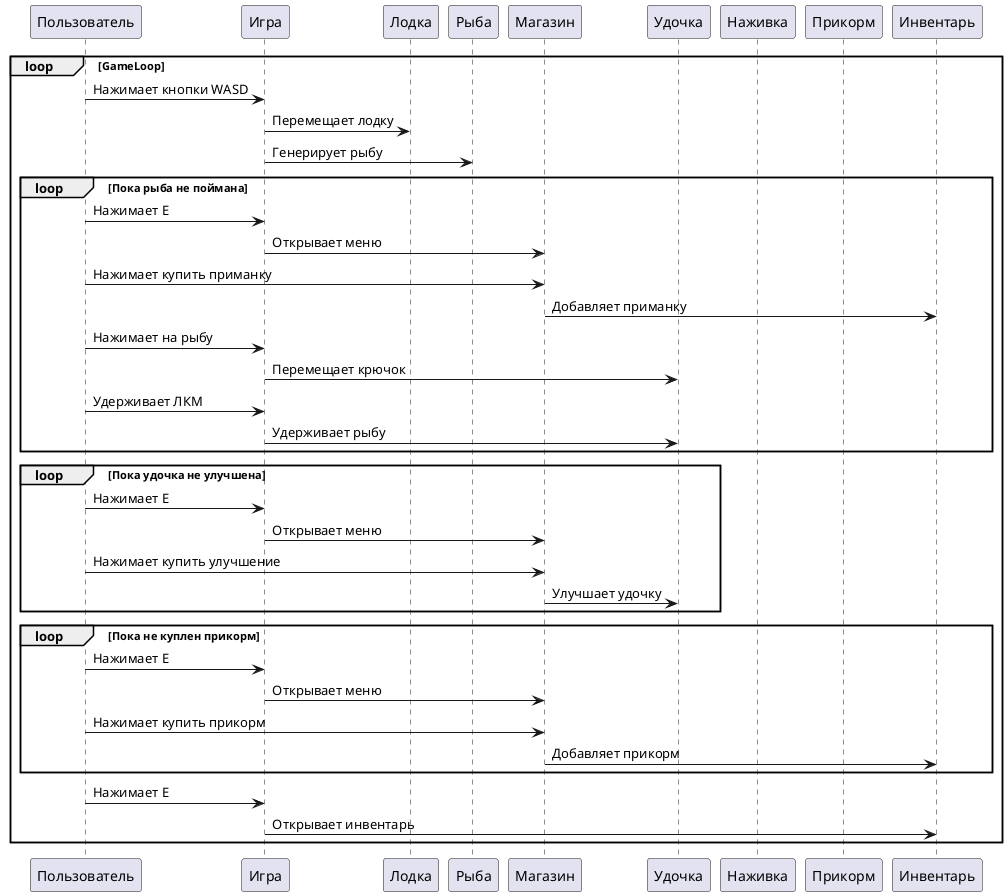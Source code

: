@startuml
participant Пользователь
participant Игра
participant Лодка
participant Рыба
participant Магазин
participant Удочка
participant Наживка
participant Прикорм
participant Инвентарь

loop GameLoop
    Пользователь -> Игра: Нажимает кнопки WASD
    Игра -> Лодка: Перемещает лодку
    Игра -> Рыба: Генерирует рыбу
    
    loop Пока рыба не поймана
        Пользователь -> Игра: Нажимает E
        Игра -> Магазин: Открывает меню
        Пользователь -> Магазин: Нажимает купить приманку
        Магазин -> Инвентарь: Добавляет приманку
        Пользователь -> Игра: Нажимает на рыбу
        Игра -> Удочка: Перемещает крючок
        Пользователь -> Игра: Удерживает ЛКМ
        Игра -> Удочка: Удерживает рыбу
    end
    
    loop Пока удочка не улучшена
        Пользователь -> Игра: Нажимает E
        Игра -> Магазин: Открывает меню
        Пользователь -> Магазин: Нажимает купить улучшение
        Магазин -> Удочка: Улучшает удочку
    end
    
    loop Пока не куплен прикорм
        Пользователь -> Игра: Нажимает E
        Игра -> Магазин: Открывает меню
        Пользователь -> Магазин: Нажимает купить прикорм
        Магазин -> Инвентарь: Добавляет прикорм
    end
    
    Пользователь -> Игра: Нажимает E
    Игра -> Инвентарь: Открывает инвентарь
end
@enduml